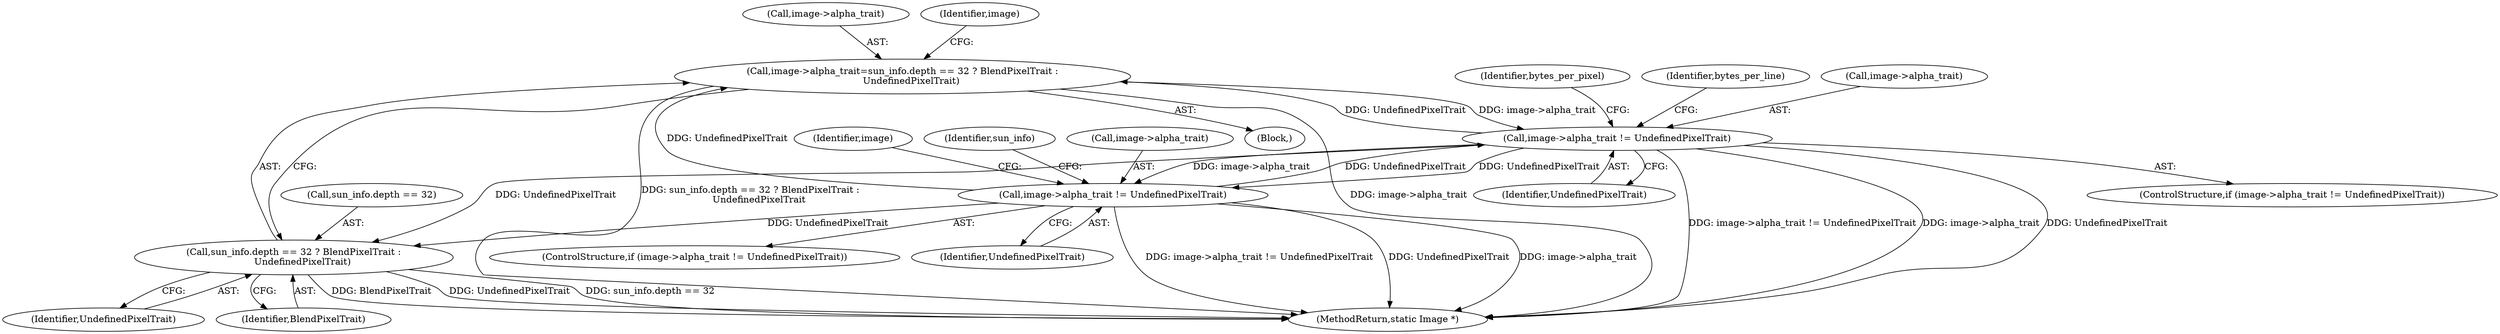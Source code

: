 digraph "0_ImageMagick_78f82d9d1c2944725a279acd573a22168dc6e22a@pointer" {
"1000703" [label="(Call,image->alpha_trait=sun_info.depth == 32 ? BlendPixelTrait :\n      UndefinedPixelTrait)"];
"1001449" [label="(Call,image->alpha_trait != UndefinedPixelTrait)"];
"1001342" [label="(Call,image->alpha_trait != UndefinedPixelTrait)"];
"1000703" [label="(Call,image->alpha_trait=sun_info.depth == 32 ? BlendPixelTrait :\n      UndefinedPixelTrait)"];
"1000707" [label="(Call,sun_info.depth == 32 ? BlendPixelTrait :\n      UndefinedPixelTrait)"];
"1001341" [label="(ControlStructure,if (image->alpha_trait != UndefinedPixelTrait))"];
"1001351" [label="(Identifier,bytes_per_line)"];
"1000704" [label="(Call,image->alpha_trait)"];
"1001448" [label="(ControlStructure,if (image->alpha_trait != UndefinedPixelTrait))"];
"1000713" [label="(Identifier,BlendPixelTrait)"];
"1001346" [label="(Identifier,UndefinedPixelTrait)"];
"1001449" [label="(Call,image->alpha_trait != UndefinedPixelTrait)"];
"1000707" [label="(Call,sun_info.depth == 32 ? BlendPixelTrait :\n      UndefinedPixelTrait)"];
"1001455" [label="(Identifier,image)"];
"1001727" [label="(MethodReturn,static Image *)"];
"1001343" [label="(Call,image->alpha_trait)"];
"1000210" [label="(Block,)"];
"1001464" [label="(Identifier,sun_info)"];
"1001348" [label="(Identifier,bytes_per_pixel)"];
"1001450" [label="(Call,image->alpha_trait)"];
"1001342" [label="(Call,image->alpha_trait != UndefinedPixelTrait)"];
"1000703" [label="(Call,image->alpha_trait=sun_info.depth == 32 ? BlendPixelTrait :\n      UndefinedPixelTrait)"];
"1000717" [label="(Identifier,image)"];
"1000708" [label="(Call,sun_info.depth == 32)"];
"1000714" [label="(Identifier,UndefinedPixelTrait)"];
"1001453" [label="(Identifier,UndefinedPixelTrait)"];
"1000703" -> "1000210"  [label="AST: "];
"1000703" -> "1000707"  [label="CFG: "];
"1000704" -> "1000703"  [label="AST: "];
"1000707" -> "1000703"  [label="AST: "];
"1000717" -> "1000703"  [label="CFG: "];
"1000703" -> "1001727"  [label="DDG: sun_info.depth == 32 ? BlendPixelTrait :\n      UndefinedPixelTrait"];
"1000703" -> "1001727"  [label="DDG: image->alpha_trait"];
"1001449" -> "1000703"  [label="DDG: UndefinedPixelTrait"];
"1001342" -> "1000703"  [label="DDG: UndefinedPixelTrait"];
"1000703" -> "1001342"  [label="DDG: image->alpha_trait"];
"1001449" -> "1001448"  [label="AST: "];
"1001449" -> "1001453"  [label="CFG: "];
"1001450" -> "1001449"  [label="AST: "];
"1001453" -> "1001449"  [label="AST: "];
"1001455" -> "1001449"  [label="CFG: "];
"1001464" -> "1001449"  [label="CFG: "];
"1001449" -> "1001727"  [label="DDG: image->alpha_trait != UndefinedPixelTrait"];
"1001449" -> "1001727"  [label="DDG: UndefinedPixelTrait"];
"1001449" -> "1001727"  [label="DDG: image->alpha_trait"];
"1001449" -> "1000707"  [label="DDG: UndefinedPixelTrait"];
"1001449" -> "1001342"  [label="DDG: UndefinedPixelTrait"];
"1001342" -> "1001449"  [label="DDG: image->alpha_trait"];
"1001342" -> "1001449"  [label="DDG: UndefinedPixelTrait"];
"1001342" -> "1001341"  [label="AST: "];
"1001342" -> "1001346"  [label="CFG: "];
"1001343" -> "1001342"  [label="AST: "];
"1001346" -> "1001342"  [label="AST: "];
"1001348" -> "1001342"  [label="CFG: "];
"1001351" -> "1001342"  [label="CFG: "];
"1001342" -> "1001727"  [label="DDG: image->alpha_trait != UndefinedPixelTrait"];
"1001342" -> "1001727"  [label="DDG: image->alpha_trait"];
"1001342" -> "1001727"  [label="DDG: UndefinedPixelTrait"];
"1001342" -> "1000707"  [label="DDG: UndefinedPixelTrait"];
"1000707" -> "1000713"  [label="CFG: "];
"1000707" -> "1000714"  [label="CFG: "];
"1000708" -> "1000707"  [label="AST: "];
"1000713" -> "1000707"  [label="AST: "];
"1000714" -> "1000707"  [label="AST: "];
"1000707" -> "1001727"  [label="DDG: UndefinedPixelTrait"];
"1000707" -> "1001727"  [label="DDG: sun_info.depth == 32"];
"1000707" -> "1001727"  [label="DDG: BlendPixelTrait"];
}
